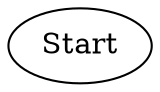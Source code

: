 strict digraph "" {
	graph [defaultdist=2,
		epsilon=0.0008
	];
	node [label="\N"];
	0	[label=Start];
}
